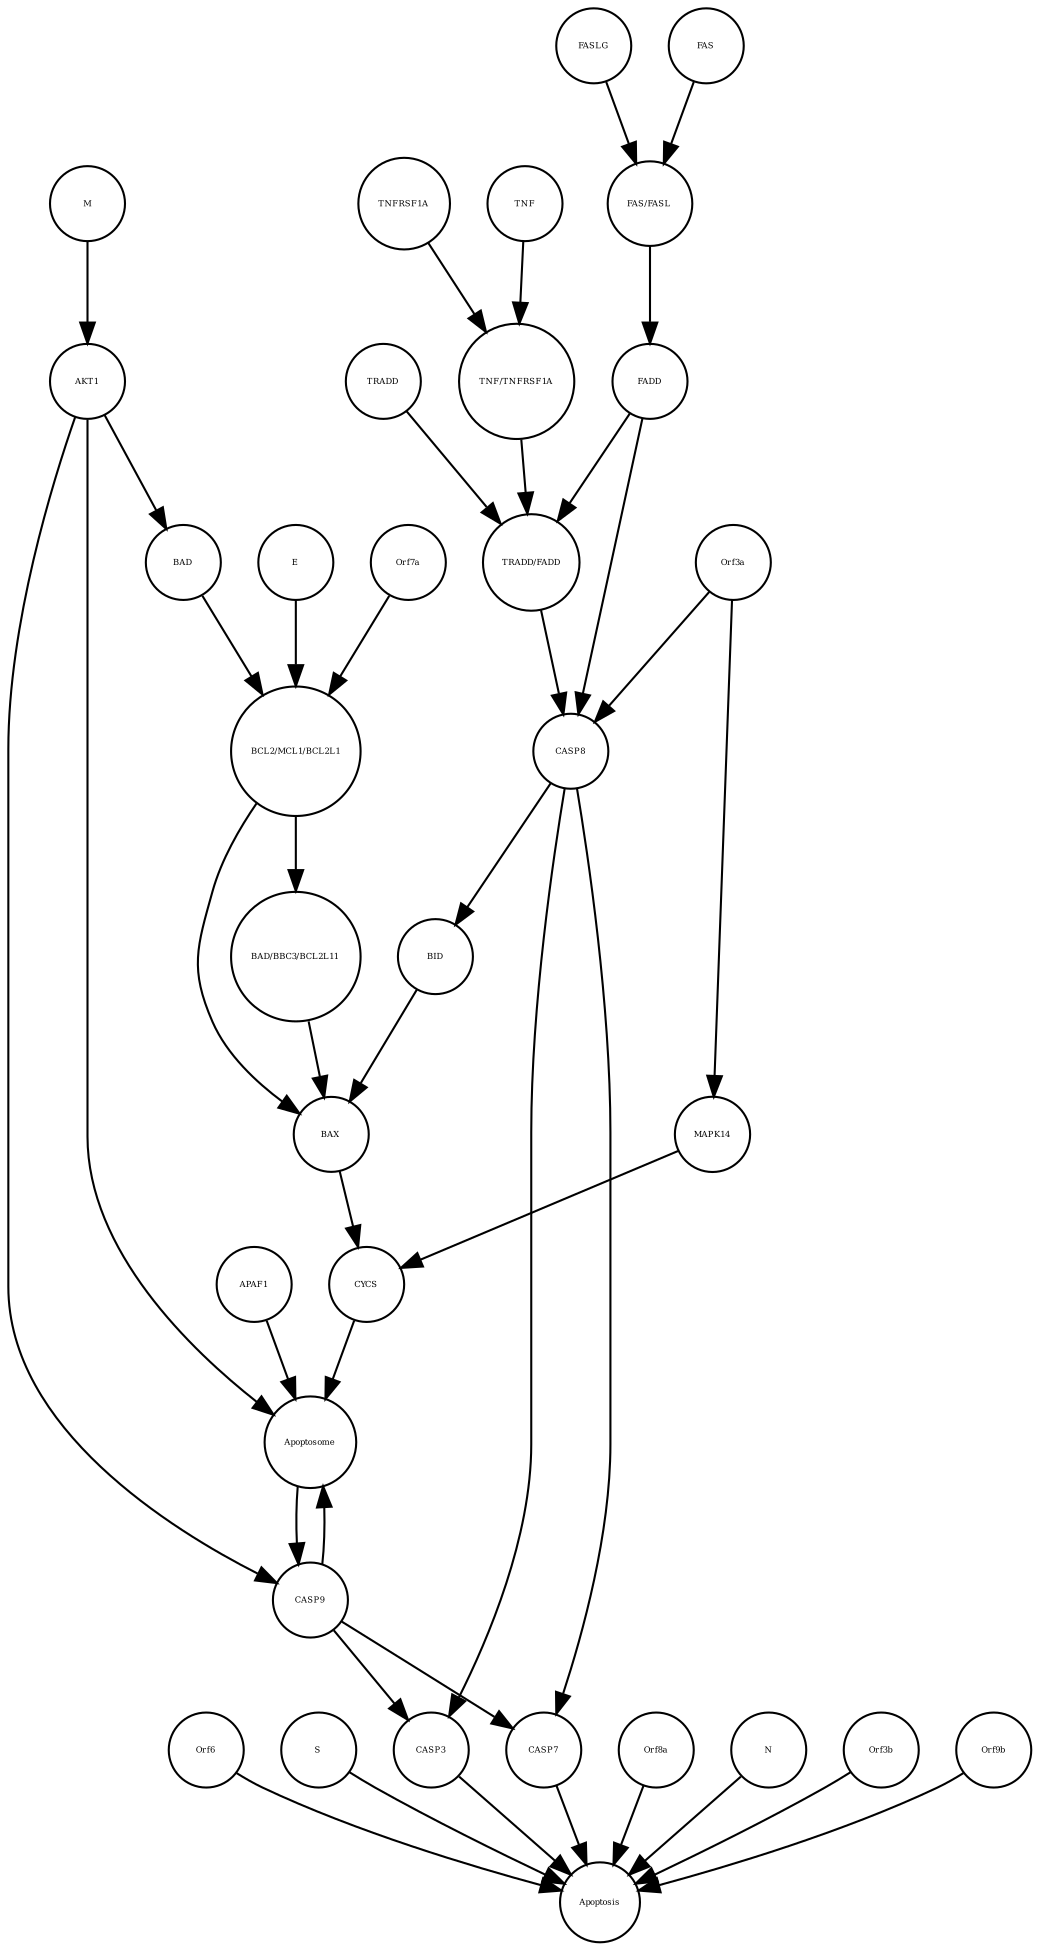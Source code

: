 strict digraph  {
Orf6 [annotation="urn_miriam_uniprot_P59634|urn_miriam_ncbigene_1489673", bipartite=0, cls=macromolecule, fontsize=4, label=Orf6, shape=circle];
Apoptosis [annotation="urn_miriam_pubmed_31226023|urn_miriam_mesh_D017209|urn_miriam_doi_10.1007%2Fs10495-021-01656-2", bipartite=0, cls=phenotype, fontsize=4, label=Apoptosis, shape=circle];
S [annotation="urn_miriam_ncbigene_1489668|urn_miriam_uniprot_P59594|urn_miriam_hgnc.symbol_S|urn_miriam_pubmed_32275855|urn_miriam_pubmed_32155444|urn_miriam_pubmed_32075877|urn_miriam_pubmed_32225176", bipartite=0, cls=macromolecule, fontsize=4, label=S, shape=circle];
CASP3 [annotation=urn_miriam_pubmed_32555321, bipartite=0, cls=macromolecule, fontsize=4, label=CASP3, shape=circle];
Orf8a [annotation="urn_miriam_uniprot_Q7TFA0|urn_miriam_ncbigene_1489676", bipartite=0, cls=macromolecule, fontsize=4, label=Orf8a, shape=circle];
N [annotation="urn_miriam_hgnc.symbol_N|urn_miriam_uniprot_P59595|urn_miriam_ncbigene_1489678|urn_miriam_pubmed_16845612|urn_miriam_pubmed_16112641|urn_miriam_pubmed_32416961|urn_miriam_pubmed_32363136|urn_miriam_pubmed_32654247|urn_miriam_pubmed_33264373", bipartite=0, cls=macromolecule, fontsize=4, label=N, shape=circle];
Orf3b [annotation="urn_miriam_uniprot_P59633|urn_miriam_ncbigene_1489670", bipartite=0, cls=macromolecule, fontsize=4, label=Orf3b, shape=circle];
Orf9b [annotation="urn_miriam_ncbigene_1489679|urn_miriam_uniprot_P59636", bipartite=0, cls=macromolecule, fontsize=4, label=Orf9b, shape=circle];
CASP7 [annotation="", bipartite=0, cls=macromolecule, fontsize=4, label=CASP7, shape=circle];
APAF1 [annotation="urn_miriam_ncbigene_317|urn_miriam_hgnc_576|urn_miriam_refseq_NM_181861.1|urn_miriam_hgnc.symbol_APAF1|urn_miriam_uniprot_O14727|urn_miriam_ensembl_ENSG00000120868", bipartite=0, cls=macromolecule, fontsize=4, label=APAF1, shape=circle];
Apoptosome [annotation="", bipartite=0, cls=complex, fontsize=4, label=Apoptosome, shape=circle];
E [annotation="urn_miriam_uniprot_P59637|urn_miriam_ncbigene_1489671|urn_miriam_hgnc.symbol_E|urn_miriam_pubmed_32785274|urn_miriam_pubmed_32818817", bipartite=0, cls=macromolecule, fontsize=4, label=E, shape=circle];
CASP8 [annotation="urn_miriam_hgnc_1509|urn_miriam_hgnc.symbol_CASP8|urn_miriam_doi_10.1038%2Fs41392-020-00334-0|urn_miriam_uniprot_Q14790|urn_miriam_ncbigene_841|urn_miriam_ec-code_3.4.22.61|urn_miriam_refseq_NM_001228|urn_miriam_ensembl_ENSG00000064012", bipartite=0, cls=macromolecule, fontsize=4, label=CASP8, shape=circle];
"BCL2/MCL1/BCL2L1" [annotation="", bipartite=0, cls=complex, fontsize=4, label="BCL2/MCL1/BCL2L1", shape=circle];
M [annotation="urn_miriam_ncbiprotein_APO40582|urn_miriam_pubmed_16845612", bipartite=0, cls=macromolecule, fontsize=4, label=M, shape=circle];
TNF [annotation="urn_miriam_refseq_NM_000594|urn_miriam_hgnc.symbol_TNF|urn_miriam_uniprot_P01375|urn_miriam_hgnc_11892|urn_miriam_ncbigene_7124|urn_miriam_ensembl_ENSG00000232810", bipartite=0, cls=macromolecule, fontsize=4, label=TNF, shape=circle];
"TRADD/FADD" [annotation="", bipartite=0, cls=complex, fontsize=4, label="TRADD/FADD", shape=circle];
TNFRSF1A [annotation="urn_miriam_ncbigene_7132|urn_miriam_refseq_NM_001065|urn_miriam_ensembl_ENSG00000067182|urn_miriam_uniprot_P19438|urn_miriam_hgnc.symbol_TNFRSF1A|urn_miriam_hgnc_11916", bipartite=0, cls=macromolecule, fontsize=4, label=TNFRSF1A, shape=circle];
MAPK14 [annotation="", bipartite=0, cls=macromolecule, fontsize=4, label=MAPK14, shape=circle];
"TNF/TNFRSF1A" [annotation="", bipartite=0, cls=complex, fontsize=4, label="TNF/TNFRSF1A", shape=circle];
AKT1 [annotation="", bipartite=0, cls=macromolecule, fontsize=4, label=AKT1, shape=circle];
BAX [annotation="", bipartite=0, cls=macromolecule, fontsize=4, label=BAX, shape=circle];
CYCS [annotation="urn_miriam_hgnc_19986|urn_miriam_uniprot_P99999|urn_miriam_ncbigene_54205|urn_miriam_hgnc.symbol_CYCS|urn_miriam_ensembl_ENSG00000172115|urn_miriam_refseq_NM_018947", bipartite=0, cls=macromolecule, fontsize=4, label=CYCS, shape=circle];
CASP9 [annotation="", bipartite=0, cls=macromolecule, fontsize=4, label=CASP9, shape=circle];
FADD [annotation="", bipartite=0, cls=macromolecule, fontsize=4, label=FADD, shape=circle];
"FAS/FASL" [annotation="", bipartite=0, cls=complex, fontsize=4, label="FAS/FASL", shape=circle];
BID [annotation="", bipartite=0, cls=macromolecule, fontsize=4, label=BID, shape=circle];
FASLG [annotation="urn_miriam_hgnc.symbol_FASLG|urn_miriam_ncbigene_356|urn_miriam_refseq_NM_000639|urn_miriam_ensembl_ENSG00000117560|urn_miriam_uniprot_P48023|urn_miriam_hgnc_11936|urn_miriam_doi_10.1101%2F2020.12.04.412494", bipartite=0, cls=macromolecule, fontsize=4, label=FASLG, shape=circle];
TRADD [annotation="urn_miriam_ncbigene_8717|urn_miriam_ensembl_ENSG00000102871|urn_miriam_refseq_NM_001323552|urn_miriam_uniprot_Q15628|urn_miriam_hgnc_12030|urn_miriam_hgnc.symbol_TRADD", bipartite=0, cls=macromolecule, fontsize=4, label=TRADD, shape=circle];
FAS [annotation="urn_miriam_hgnc_11920|urn_miriam_uniprot_P25445|urn_miriam_refseq_NM_000043|urn_miriam_ensembl_ENSG00000026103|urn_miriam_ncbigene_355|urn_miriam_hgnc.symbol_FAS", bipartite=0, cls=macromolecule, fontsize=4, label=FAS, shape=circle];
"BAD/BBC3/BCL2L11" [annotation="", bipartite=0, cls=complex, fontsize=4, label="BAD/BBC3/BCL2L11", shape=circle];
BAD [annotation="", bipartite=0, cls=macromolecule, fontsize=4, label=BAD, shape=circle];
Orf3a [annotation="urn_miriam_uniprot_P59637|urn_miriam_ncbigene_1489671|urn_miriam_hgnc.symbol_E|urn_miriam_pubmed_33100263|urn_miriam_pubmed_32555321|urn_miriam_ncbiprotein_YP_009724391.1", bipartite=0, cls=macromolecule, fontsize=4, label=Orf3a, shape=circle];
Orf7a [annotation="urn_miriam_hgnc.symbol_ORF7a|urn_miriam_uniprot_Q19QW4|urn_miriam_ncbigene_1489674", bipartite=0, cls=macromolecule, fontsize=4, label=Orf7a, shape=circle];
Orf6 -> Apoptosis  [annotation="", interaction_type=stimulation];
S -> Apoptosis  [annotation="", interaction_type=stimulation];
CASP3 -> Apoptosis  [annotation="", interaction_type=stimulation];
Orf8a -> Apoptosis  [annotation="", interaction_type=stimulation];
N -> Apoptosis  [annotation="", interaction_type=stimulation];
Orf3b -> Apoptosis  [annotation="", interaction_type=stimulation];
Orf9b -> Apoptosis  [annotation="", interaction_type=stimulation];
CASP7 -> Apoptosis  [annotation="", interaction_type=stimulation];
APAF1 -> Apoptosome  [annotation="", interaction_type=production];
Apoptosome -> CASP9  [annotation="urn_miriam_pubmed_31226023|urn_miriam_kegg.pathway_hsa04210", interaction_type=catalysis];
E -> "BCL2/MCL1/BCL2L1"  [annotation="urn_miriam_taxonomy_694009|urn_miriam_pubmed_15694340|urn_miriam_kegg.pathway_hsa04210|urn_miriam_pubmed_17428862", interaction_type=inhibition];
CASP8 -> BID  [annotation="urn_miriam_pubmed_31226023|urn_miriam_kegg.pathway_hsa04210", interaction_type=catalysis];
CASP8 -> CASP3  [annotation="urn_miriam_pubmed_31226023|urn_miriam_kegg.pathway_hsa04210", interaction_type=catalysis];
CASP8 -> CASP7  [annotation="urn_miriam_pubmed_31226023|urn_miriam_kegg.pathway_hsa04210", interaction_type=catalysis];
"BCL2/MCL1/BCL2L1" -> BAX  [annotation="urn_miriam_pubmed_31226023|urn_miriam_kegg.pathway_hsa04210", interaction_type=inhibition];
"BCL2/MCL1/BCL2L1" -> "BAD/BBC3/BCL2L11"  [annotation=urn_miriam_pubmed_31226023, interaction_type=inhibition];
M -> AKT1  [annotation="urn_miriam_pubmed_31226023|urn_miriam_taxonomy_227984", interaction_type=inhibition];
TNF -> "TNF/TNFRSF1A"  [annotation="", interaction_type=production];
"TRADD/FADD" -> CASP8  [annotation="urn_miriam_pubmed_31226023|urn_miriam_kegg.pathway_hsa04210|urn_miriam_pubmed_32555321|urn_miriam_taxonomy_2697049", interaction_type=catalysis];
TNFRSF1A -> "TNF/TNFRSF1A"  [annotation="", interaction_type=production];
MAPK14 -> CYCS  [annotation="urn_miriam_pubmed_31226023|urn_miriam_kegg.pathway_hsa04210", interaction_type=catalysis];
"TNF/TNFRSF1A" -> "TRADD/FADD"  [annotation="urn_miriam_kegg.pathway_hsa04210", interaction_type=catalysis];
AKT1 -> Apoptosome  [annotation="urn_miriam_pubmed_31226023|urn_miriam_kegg.pathway_hsa04210", interaction_type=inhibition];
AKT1 -> BAD  [annotation="urn_miriam_pubmed_15694340|urn_miriam_kegg.pathway_hsa04210", interaction_type=inhibition];
AKT1 -> CASP9  [annotation="urn_miriam_pubmed_31226023|urn_miriam_kegg.pathway_hsa04210", interaction_type=inhibition];
BAX -> CYCS  [annotation="urn_miriam_pubmed_31226023|urn_miriam_kegg.pathway_hsa04210", interaction_type=catalysis];
CYCS -> Apoptosome  [annotation="", interaction_type=production];
CASP9 -> CASP7  [annotation="urn_miriam_pubmed_31226023|urn_miriam_kegg.pathway_hsa04210", interaction_type=catalysis];
CASP9 -> CASP3  [annotation="urn_miriam_pubmed_31226023|urn_miriam_kegg.pathway_hsa04210", interaction_type=catalysis];
CASP9 -> Apoptosome  [annotation="", interaction_type=production];
FADD -> CASP8  [annotation="urn_miriam_pubmed_31226023|urn_miriam_kegg.pathway_hsa04210|urn_miriam_pubmed_32555321|urn_miriam_taxonomy_2697049", interaction_type=catalysis];
FADD -> "TRADD/FADD"  [annotation="", interaction_type=production];
"FAS/FASL" -> FADD  [annotation="urn_miriam_pubmed_31226023|urn_miriam_kegg.pathway_hsa04210", interaction_type=catalysis];
BID -> BAX  [annotation="urn_miriam_pubmed_31226023|urn_miriam_kegg.pathway_hsa04210", interaction_type=catalysis];
FASLG -> "FAS/FASL"  [annotation="", interaction_type=production];
TRADD -> "TRADD/FADD"  [annotation="", interaction_type=production];
FAS -> "FAS/FASL"  [annotation="", interaction_type=production];
"BAD/BBC3/BCL2L11" -> BAX  [annotation="urn_miriam_pubmed_31226023|urn_miriam_kegg.pathway_hsa04210", interaction_type=catalysis];
BAD -> "BCL2/MCL1/BCL2L1"  [annotation="urn_miriam_taxonomy_694009|urn_miriam_pubmed_15694340|urn_miriam_kegg.pathway_hsa04210|urn_miriam_pubmed_17428862", interaction_type=inhibition];
Orf3a -> CASP8  [annotation="urn_miriam_pubmed_31226023|urn_miriam_kegg.pathway_hsa04210|urn_miriam_pubmed_32555321|urn_miriam_taxonomy_2697049", interaction_type=catalysis];
Orf3a -> MAPK14  [annotation="urn_miriam_pubmed_31226023|urn_miriam_taxonomy_227984", interaction_type=catalysis];
Orf7a -> "BCL2/MCL1/BCL2L1"  [annotation="urn_miriam_taxonomy_694009|urn_miriam_pubmed_15694340|urn_miriam_kegg.pathway_hsa04210|urn_miriam_pubmed_17428862", interaction_type=inhibition];
}

